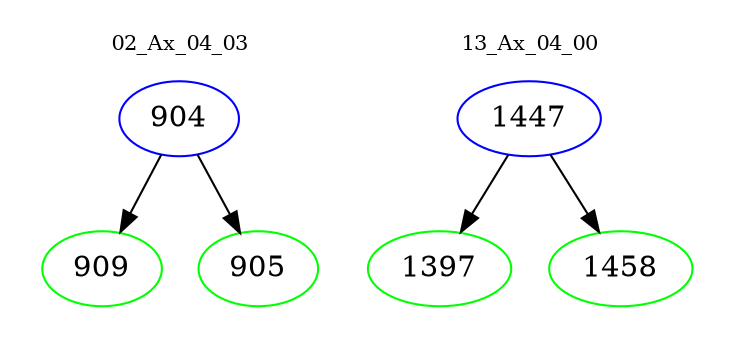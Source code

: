 digraph{
subgraph cluster_0 {
color = white
label = "02_Ax_04_03";
fontsize=10;
T0_904 [label="904", color="blue"]
T0_904 -> T0_909 [color="black"]
T0_909 [label="909", color="green"]
T0_904 -> T0_905 [color="black"]
T0_905 [label="905", color="green"]
}
subgraph cluster_1 {
color = white
label = "13_Ax_04_00";
fontsize=10;
T1_1447 [label="1447", color="blue"]
T1_1447 -> T1_1397 [color="black"]
T1_1397 [label="1397", color="green"]
T1_1447 -> T1_1458 [color="black"]
T1_1458 [label="1458", color="green"]
}
}
